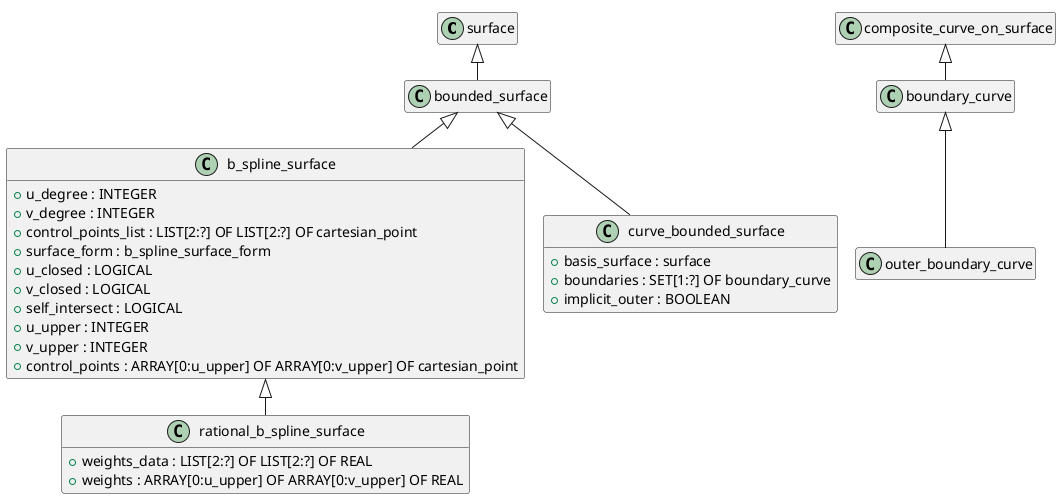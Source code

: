 @startuml
skinparam groupInheritance 2
!pragma layout smetana
hide empty members

class surface {
}

class bounded_surface {
}

class b_spline_surface {
  +u_degree : INTEGER
  +v_degree : INTEGER
  +control_points_list : LIST[2:?] OF LIST[2:?] OF cartesian_point
  +surface_form : b_spline_surface_form
  +u_closed : LOGICAL
  +v_closed : LOGICAL
  +self_intersect : LOGICAL
  +u_upper : INTEGER
  +v_upper : INTEGER
  +control_points : ARRAY[0:u_upper] OF ARRAY[0:v_upper] OF cartesian_point
}

class rational_b_spline_surface {
  +weights_data : LIST[2:?] OF LIST[2:?] OF REAL
  +weights : ARRAY[0:u_upper] OF ARRAY[0:v_upper] OF REAL
}

class curve_bounded_surface {
  +basis_surface : surface
  +boundaries : SET[1:?] OF boundary_curve
  +implicit_outer : BOOLEAN
}

class composite_curve_on_surface {
}

class boundary_curve {
}

class outer_boundary_curve {
}

' Наследование
surface <|-- bounded_surface

bounded_surface <|-- b_spline_surface
bounded_surface <|-- curve_bounded_surface

b_spline_surface <|-- rational_b_spline_surface

composite_curve_on_surface <|-- boundary_curve
boundary_curve <|-- outer_boundary_curve

@enduml